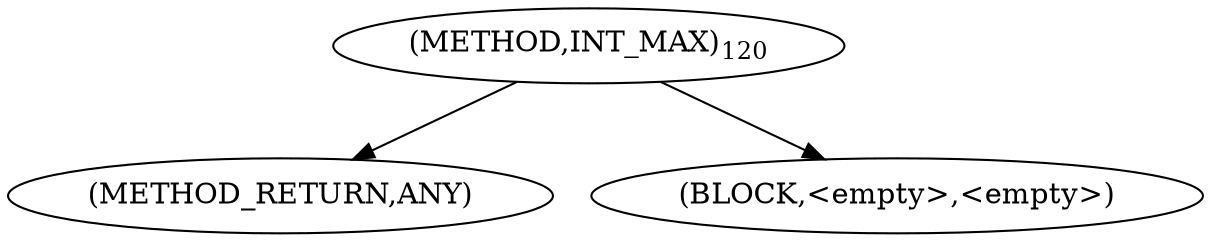 digraph "INT_MAX" {  
"100627" [label = <(METHOD,INT_MAX)<SUB>120</SUB>> ]
"100628" [label = <(METHOD_RETURN,ANY)> ]
"100629" [label = <(BLOCK,&lt;empty&gt;,&lt;empty&gt;)> ]
  "100627" -> "100628" 
  "100627" -> "100629" 
}
